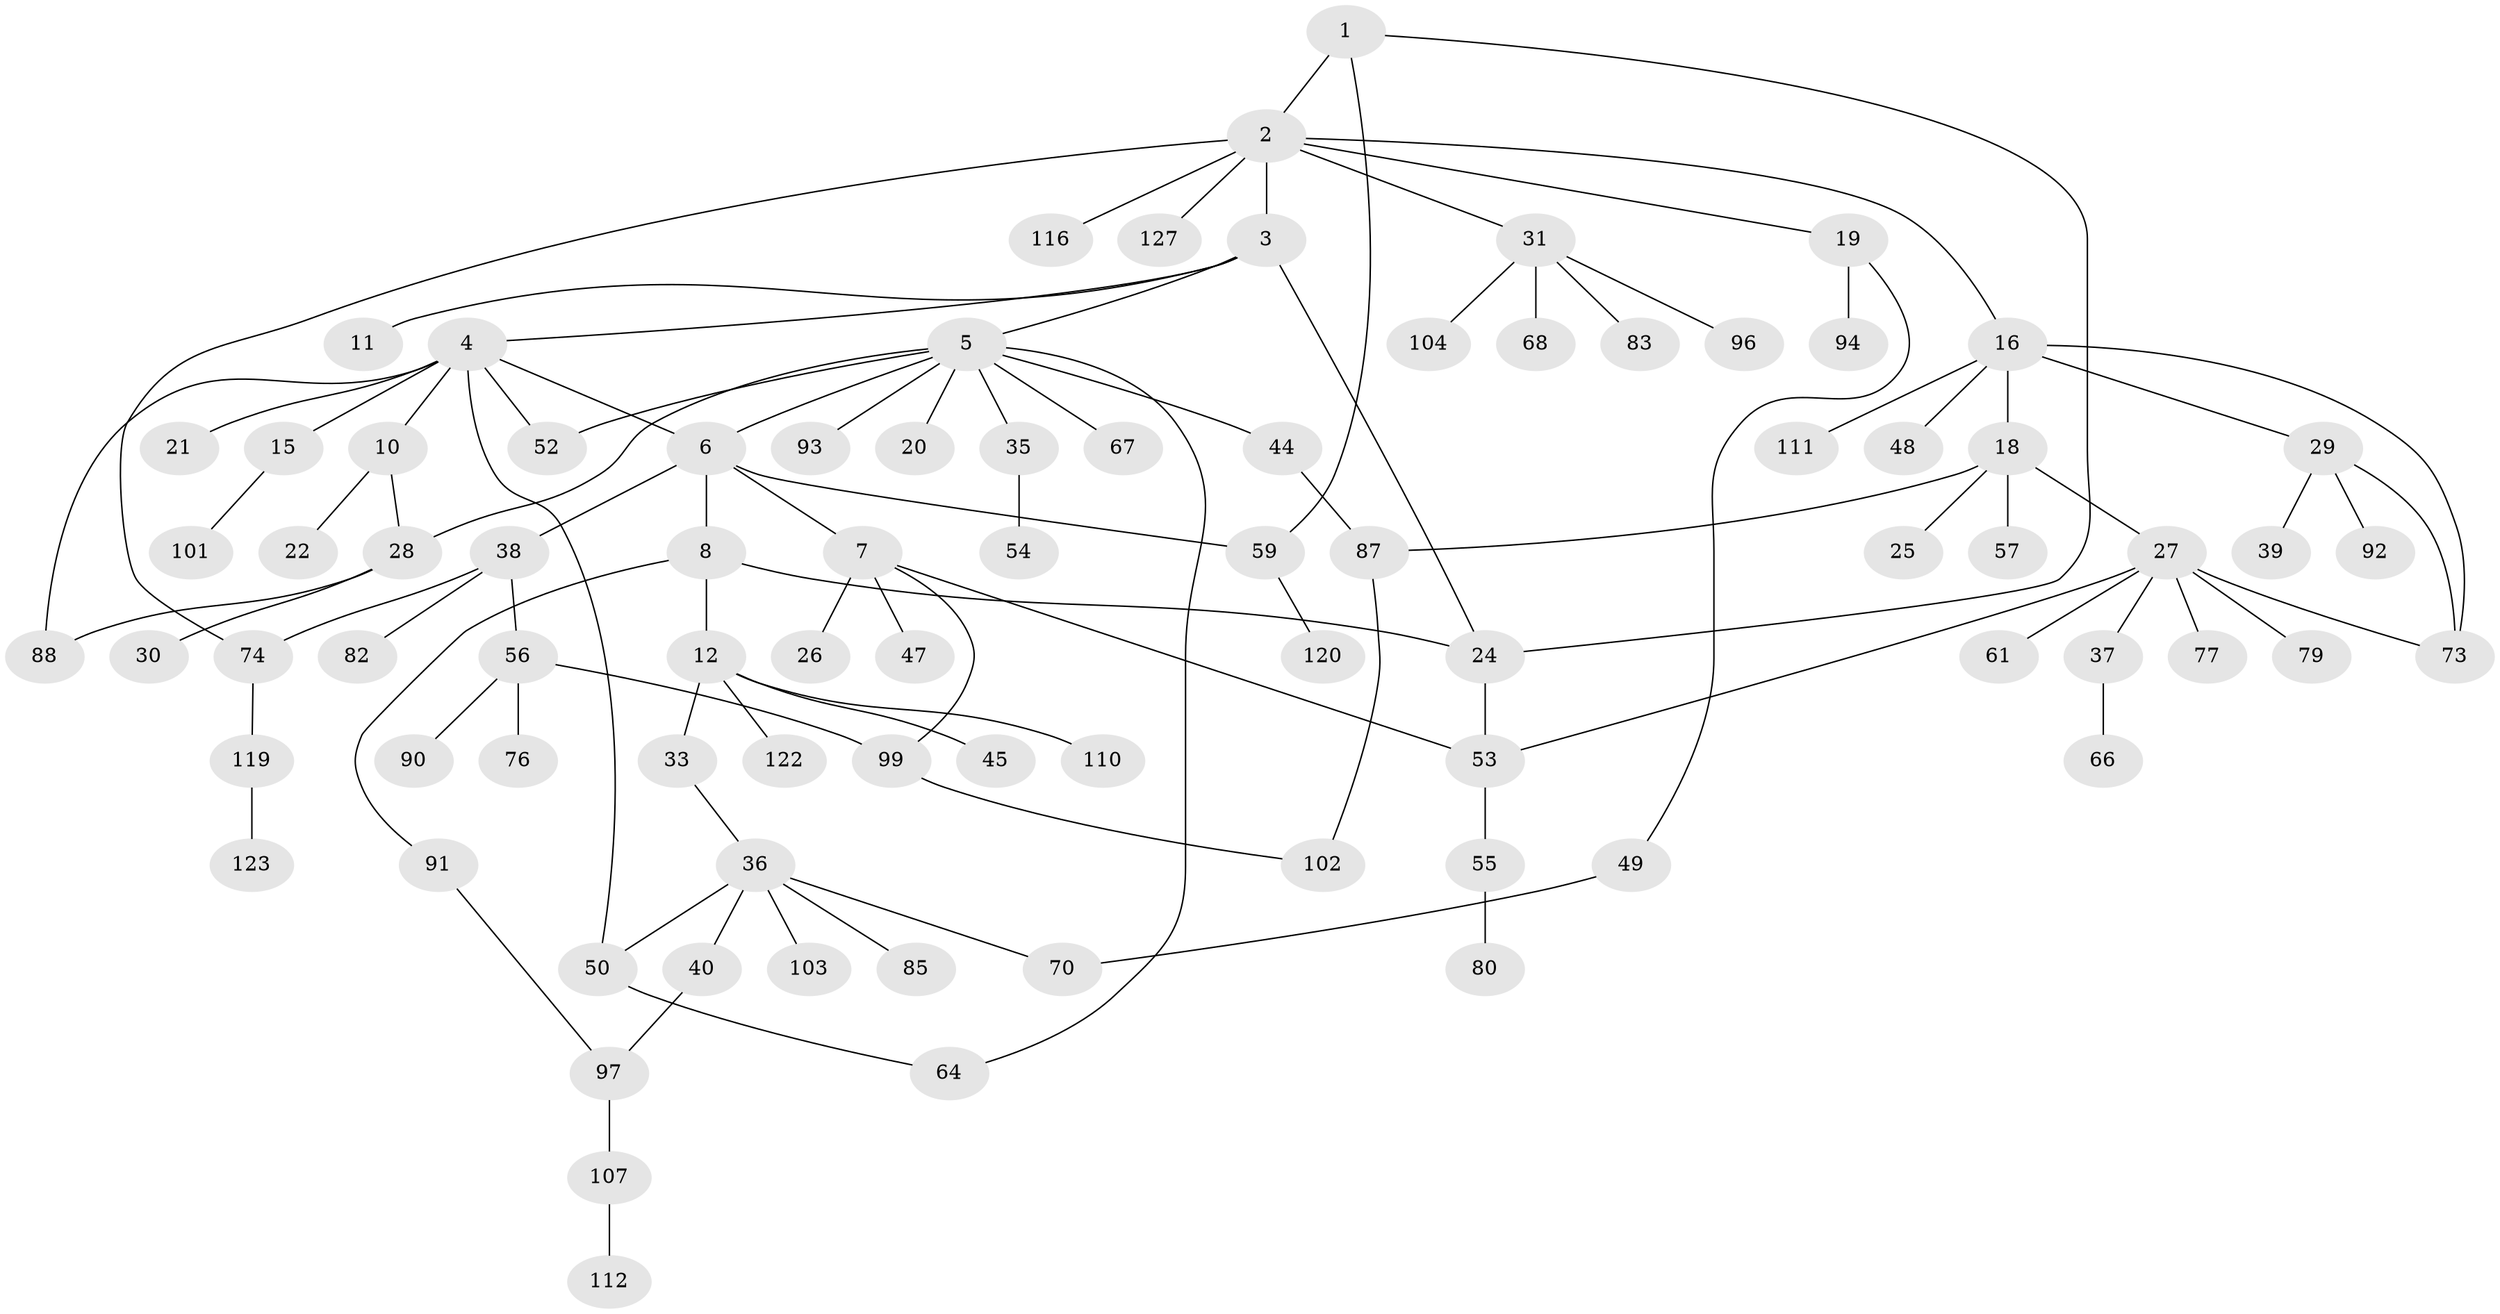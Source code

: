 // Generated by graph-tools (version 1.1) at 2025/23/03/03/25 07:23:35]
// undirected, 85 vertices, 103 edges
graph export_dot {
graph [start="1"]
  node [color=gray90,style=filled];
  1 [super="+9"];
  2 [super="+72"];
  3 [super="+69"];
  4 [super="+14"];
  5 [super="+13"];
  6 [super="+113"];
  7 [super="+41"];
  8 [super="+75"];
  10 [super="+84"];
  11;
  12 [super="+128"];
  15;
  16 [super="+17"];
  18 [super="+43"];
  19 [super="+23"];
  20 [super="+65"];
  21;
  22;
  24 [super="+42"];
  25;
  26;
  27 [super="+32"];
  28 [super="+121"];
  29 [super="+34"];
  30;
  31 [super="+62"];
  33;
  35 [super="+46"];
  36 [super="+81"];
  37 [super="+106"];
  38 [super="+58"];
  39 [super="+63"];
  40;
  44 [super="+89"];
  45 [super="+60"];
  47;
  48 [super="+51"];
  49 [super="+105"];
  50;
  52 [super="+109"];
  53 [super="+108"];
  54;
  55 [super="+71"];
  56 [super="+78"];
  57;
  59 [super="+95"];
  61;
  64 [super="+86"];
  66;
  67;
  68;
  70;
  73 [super="+98"];
  74 [super="+117"];
  76 [super="+115"];
  77;
  79 [super="+126"];
  80;
  82 [super="+125"];
  83;
  85;
  87 [super="+100"];
  88;
  90 [super="+114"];
  91;
  92;
  93;
  94;
  96;
  97 [super="+118"];
  99;
  101;
  102 [super="+124"];
  103;
  104;
  107;
  110;
  111;
  112;
  116;
  119;
  120;
  122;
  123;
  127;
  1 -- 2;
  1 -- 24;
  1 -- 59;
  2 -- 3;
  2 -- 16;
  2 -- 19;
  2 -- 31;
  2 -- 116;
  2 -- 74;
  2 -- 127;
  3 -- 4;
  3 -- 5;
  3 -- 11;
  3 -- 24;
  4 -- 10;
  4 -- 15;
  4 -- 21;
  4 -- 88;
  4 -- 6;
  4 -- 50;
  4 -- 52;
  5 -- 6;
  5 -- 20;
  5 -- 35;
  5 -- 44;
  5 -- 67;
  5 -- 93;
  5 -- 28;
  5 -- 64;
  5 -- 52;
  6 -- 7 [weight=2];
  6 -- 8;
  6 -- 38;
  6 -- 59;
  7 -- 26;
  7 -- 47;
  7 -- 99;
  7 -- 53;
  8 -- 12;
  8 -- 91;
  8 -- 24;
  10 -- 22;
  10 -- 28;
  12 -- 33;
  12 -- 45;
  12 -- 110;
  12 -- 122;
  15 -- 101;
  16 -- 18;
  16 -- 48;
  16 -- 29;
  16 -- 111;
  16 -- 73;
  18 -- 25;
  18 -- 27;
  18 -- 87;
  18 -- 57;
  19 -- 94;
  19 -- 49;
  24 -- 53;
  27 -- 61;
  27 -- 79;
  27 -- 53;
  27 -- 37;
  27 -- 73;
  27 -- 77;
  28 -- 30;
  28 -- 88;
  29 -- 73;
  29 -- 92;
  29 -- 39;
  31 -- 83;
  31 -- 96;
  31 -- 104;
  31 -- 68;
  33 -- 36;
  35 -- 54;
  36 -- 40;
  36 -- 50;
  36 -- 103;
  36 -- 70;
  36 -- 85;
  37 -- 66;
  38 -- 56;
  38 -- 82;
  38 -- 74;
  40 -- 97;
  44 -- 87;
  49 -- 70;
  50 -- 64;
  53 -- 55;
  55 -- 80;
  56 -- 76;
  56 -- 90;
  56 -- 99;
  59 -- 120;
  74 -- 119;
  87 -- 102;
  91 -- 97;
  97 -- 107;
  99 -- 102;
  107 -- 112;
  119 -- 123;
}
